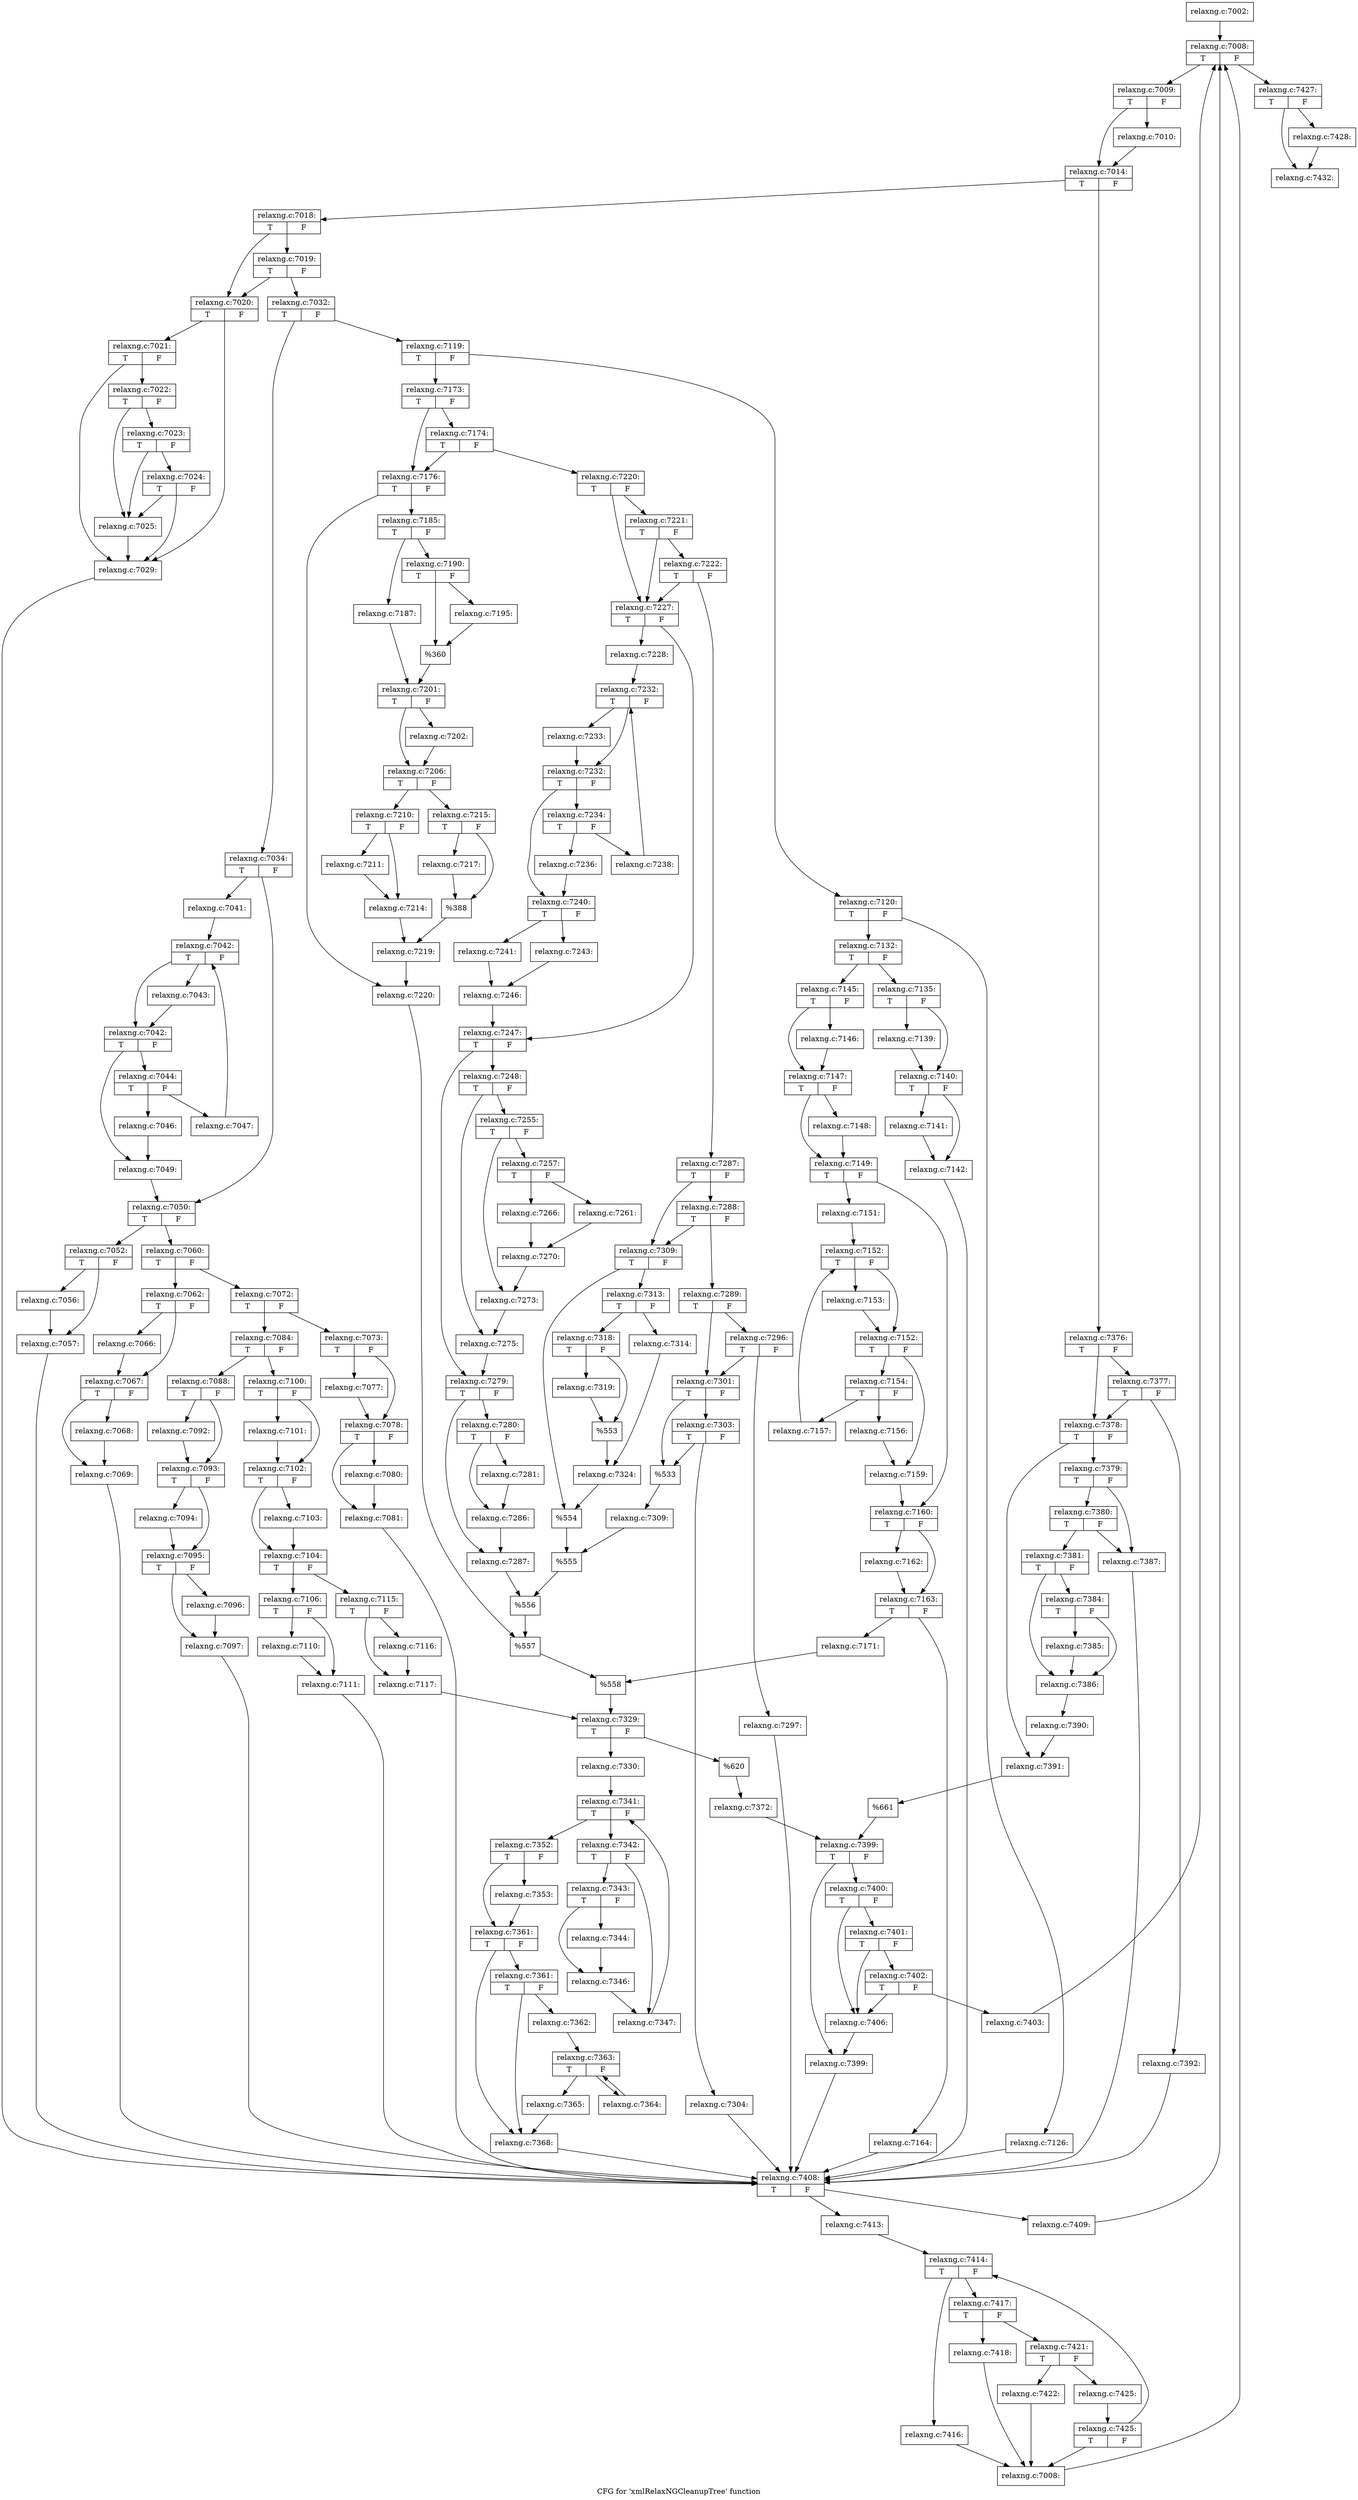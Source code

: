 digraph "CFG for 'xmlRelaxNGCleanupTree' function" {
	label="CFG for 'xmlRelaxNGCleanupTree' function";

	Node0x3b730b0 [shape=record,label="{relaxng.c:7002:}"];
	Node0x3b730b0 -> Node0x3b73f90;
	Node0x3b73f90 [shape=record,label="{relaxng.c:7008:|{<s0>T|<s1>F}}"];
	Node0x3b73f90 -> Node0x3b74380;
	Node0x3b73f90 -> Node0x3b741b0;
	Node0x3b74380 [shape=record,label="{relaxng.c:7009:|{<s0>T|<s1>F}}"];
	Node0x3b74380 -> Node0x3b74540;
	Node0x3b74380 -> Node0x3b74590;
	Node0x3b74540 [shape=record,label="{relaxng.c:7010:}"];
	Node0x3b74540 -> Node0x3b74590;
	Node0x3b74590 [shape=record,label="{relaxng.c:7014:|{<s0>T|<s1>F}}"];
	Node0x3b74590 -> Node0x3b74fe0;
	Node0x3b74590 -> Node0x3b75610;
	Node0x3b74fe0 [shape=record,label="{relaxng.c:7018:|{<s0>T|<s1>F}}"];
	Node0x3b74fe0 -> Node0x3b75930;
	Node0x3b74fe0 -> Node0x3b75a20;
	Node0x3b75a20 [shape=record,label="{relaxng.c:7019:|{<s0>T|<s1>F}}"];
	Node0x3b75a20 -> Node0x3b759d0;
	Node0x3b75a20 -> Node0x3b75930;
	Node0x3b75930 [shape=record,label="{relaxng.c:7020:|{<s0>T|<s1>F}}"];
	Node0x3b75930 -> Node0x3b76420;
	Node0x3b75930 -> Node0x3b76350;
	Node0x3b76420 [shape=record,label="{relaxng.c:7021:|{<s0>T|<s1>F}}"];
	Node0x3b76420 -> Node0x3b763a0;
	Node0x3b76420 -> Node0x3b76350;
	Node0x3b763a0 [shape=record,label="{relaxng.c:7022:|{<s0>T|<s1>F}}"];
	Node0x3b763a0 -> Node0x3b76300;
	Node0x3b763a0 -> Node0x3b76d10;
	Node0x3b76d10 [shape=record,label="{relaxng.c:7023:|{<s0>T|<s1>F}}"];
	Node0x3b76d10 -> Node0x3b76300;
	Node0x3b76d10 -> Node0x3b76c90;
	Node0x3b76c90 [shape=record,label="{relaxng.c:7024:|{<s0>T|<s1>F}}"];
	Node0x3b76c90 -> Node0x3b76300;
	Node0x3b76c90 -> Node0x3b76350;
	Node0x3b76300 [shape=record,label="{relaxng.c:7025:}"];
	Node0x3b76300 -> Node0x3b76350;
	Node0x3b76350 [shape=record,label="{relaxng.c:7029:}"];
	Node0x3b76350 -> Node0x3b74b80;
	Node0x3b759d0 [shape=record,label="{relaxng.c:7032:|{<s0>T|<s1>F}}"];
	Node0x3b759d0 -> Node0x3b798c0;
	Node0x3b759d0 -> Node0x3b79c90;
	Node0x3b798c0 [shape=record,label="{relaxng.c:7034:|{<s0>T|<s1>F}}"];
	Node0x3b798c0 -> Node0x3b7d570;
	Node0x3b798c0 -> Node0x3b7da10;
	Node0x3b7d570 [shape=record,label="{relaxng.c:7041:}"];
	Node0x3b7d570 -> Node0x3b7ddb0;
	Node0x3b7ddb0 [shape=record,label="{relaxng.c:7042:|{<s0>T|<s1>F}}"];
	Node0x3b7ddb0 -> Node0x3b7e000;
	Node0x3b7ddb0 -> Node0x3b7dfb0;
	Node0x3b7e000 [shape=record,label="{relaxng.c:7043:}"];
	Node0x3b7e000 -> Node0x3b7dfb0;
	Node0x3b7dfb0 [shape=record,label="{relaxng.c:7042:|{<s0>T|<s1>F}}"];
	Node0x3b7dfb0 -> Node0x3b7e500;
	Node0x3b7dfb0 -> Node0x3b7df60;
	Node0x3b7e500 [shape=record,label="{relaxng.c:7044:|{<s0>T|<s1>F}}"];
	Node0x3b7e500 -> Node0x3b7e8b0;
	Node0x3b7e500 -> Node0x3b7e900;
	Node0x3b7e8b0 [shape=record,label="{relaxng.c:7046:}"];
	Node0x3b7e8b0 -> Node0x3b7df60;
	Node0x3b7e900 [shape=record,label="{relaxng.c:7047:}"];
	Node0x3b7e900 -> Node0x3b7ddb0;
	Node0x3b7df60 [shape=record,label="{relaxng.c:7049:}"];
	Node0x3b7df60 -> Node0x3b7da10;
	Node0x3b7da10 [shape=record,label="{relaxng.c:7050:|{<s0>T|<s1>F}}"];
	Node0x3b7da10 -> Node0x38c1980;
	Node0x3b7da10 -> Node0x38c19d0;
	Node0x38c1980 [shape=record,label="{relaxng.c:7052:|{<s0>T|<s1>F}}"];
	Node0x38c1980 -> Node0x3b7fd70;
	Node0x38c1980 -> Node0x3b7fdc0;
	Node0x3b7fd70 [shape=record,label="{relaxng.c:7056:}"];
	Node0x3b7fd70 -> Node0x3b7fdc0;
	Node0x3b7fdc0 [shape=record,label="{relaxng.c:7057:}"];
	Node0x3b7fdc0 -> Node0x3b74b80;
	Node0x38c19d0 [shape=record,label="{relaxng.c:7060:|{<s0>T|<s1>F}}"];
	Node0x38c19d0 -> Node0x3b80df0;
	Node0x38c19d0 -> Node0x3b81180;
	Node0x3b80df0 [shape=record,label="{relaxng.c:7062:|{<s0>T|<s1>F}}"];
	Node0x3b80df0 -> Node0x3b80ae0;
	Node0x3b80df0 -> Node0x3b80b30;
	Node0x3b80ae0 [shape=record,label="{relaxng.c:7066:}"];
	Node0x3b80ae0 -> Node0x3b80b30;
	Node0x3b80b30 [shape=record,label="{relaxng.c:7067:|{<s0>T|<s1>F}}"];
	Node0x3b80b30 -> Node0x3b81af0;
	Node0x3b80b30 -> Node0x3b81b40;
	Node0x3b81af0 [shape=record,label="{relaxng.c:7068:}"];
	Node0x3b81af0 -> Node0x3b81b40;
	Node0x3b81b40 [shape=record,label="{relaxng.c:7069:}"];
	Node0x3b81b40 -> Node0x3b74b80;
	Node0x3b81180 [shape=record,label="{relaxng.c:7072:|{<s0>T|<s1>F}}"];
	Node0x3b81180 -> Node0x3b82300;
	Node0x3b81180 -> Node0x3b82350;
	Node0x3b82300 [shape=record,label="{relaxng.c:7073:|{<s0>T|<s1>F}}"];
	Node0x3b82300 -> Node0x3b82ce0;
	Node0x3b82300 -> Node0x3b82d30;
	Node0x3b82ce0 [shape=record,label="{relaxng.c:7077:}"];
	Node0x3b82ce0 -> Node0x3b82d30;
	Node0x3b82d30 [shape=record,label="{relaxng.c:7078:|{<s0>T|<s1>F}}"];
	Node0x3b82d30 -> Node0x3b83a70;
	Node0x3b82d30 -> Node0x3b83d80;
	Node0x3b83a70 [shape=record,label="{relaxng.c:7080:}"];
	Node0x3b83a70 -> Node0x3b83d80;
	Node0x3b83d80 [shape=record,label="{relaxng.c:7081:}"];
	Node0x3b83d80 -> Node0x3b74b80;
	Node0x3b82350 [shape=record,label="{relaxng.c:7084:|{<s0>T|<s1>F}}"];
	Node0x3b82350 -> Node0x3b847a0;
	Node0x3b82350 -> Node0x3b85040;
	Node0x3b847a0 [shape=record,label="{relaxng.c:7088:|{<s0>T|<s1>F}}"];
	Node0x3b847a0 -> Node0x3b85570;
	Node0x3b847a0 -> Node0x3b855c0;
	Node0x3b85570 [shape=record,label="{relaxng.c:7092:}"];
	Node0x3b85570 -> Node0x3b855c0;
	Node0x3b855c0 [shape=record,label="{relaxng.c:7093:|{<s0>T|<s1>F}}"];
	Node0x3b855c0 -> Node0x3b85a80;
	Node0x3b855c0 -> Node0x3b85ad0;
	Node0x3b85a80 [shape=record,label="{relaxng.c:7094:}"];
	Node0x3b85a80 -> Node0x3b85ad0;
	Node0x3b85ad0 [shape=record,label="{relaxng.c:7095:|{<s0>T|<s1>F}}"];
	Node0x3b85ad0 -> Node0x3b85fc0;
	Node0x3b85ad0 -> Node0x3b86010;
	Node0x3b85fc0 [shape=record,label="{relaxng.c:7096:}"];
	Node0x3b85fc0 -> Node0x3b86010;
	Node0x3b86010 [shape=record,label="{relaxng.c:7097:}"];
	Node0x3b86010 -> Node0x3b74b80;
	Node0x3b85040 [shape=record,label="{relaxng.c:7100:|{<s0>T|<s1>F}}"];
	Node0x3b85040 -> Node0x3b86790;
	Node0x3b85040 -> Node0x3b867e0;
	Node0x3b86790 [shape=record,label="{relaxng.c:7101:}"];
	Node0x3b86790 -> Node0x3b867e0;
	Node0x3b867e0 [shape=record,label="{relaxng.c:7102:|{<s0>T|<s1>F}}"];
	Node0x3b867e0 -> Node0x3b86cd0;
	Node0x3b867e0 -> Node0x3b86d20;
	Node0x3b86cd0 [shape=record,label="{relaxng.c:7103:}"];
	Node0x3b86cd0 -> Node0x3b86d20;
	Node0x3b86d20 [shape=record,label="{relaxng.c:7104:|{<s0>T|<s1>F}}"];
	Node0x3b86d20 -> Node0x3b87a80;
	Node0x3b86d20 -> Node0x3b87a30;
	Node0x3b87a80 [shape=record,label="{relaxng.c:7106:|{<s0>T|<s1>F}}"];
	Node0x3b87a80 -> Node0x3b88100;
	Node0x3b87a80 -> Node0x3b88150;
	Node0x3b88100 [shape=record,label="{relaxng.c:7110:}"];
	Node0x3b88100 -> Node0x3b88150;
	Node0x3b88150 [shape=record,label="{relaxng.c:7111:}"];
	Node0x3b88150 -> Node0x3b74b80;
	Node0x3b87a30 [shape=record,label="{relaxng.c:7115:|{<s0>T|<s1>F}}"];
	Node0x3b87a30 -> Node0x3b88a50;
	Node0x3b87a30 -> Node0x3b88aa0;
	Node0x3b88a50 [shape=record,label="{relaxng.c:7116:}"];
	Node0x3b88a50 -> Node0x3b88aa0;
	Node0x3b88aa0 [shape=record,label="{relaxng.c:7117:}"];
	Node0x3b88aa0 -> Node0x3b79c40;
	Node0x3b79c90 [shape=record,label="{relaxng.c:7119:|{<s0>T|<s1>F}}"];
	Node0x3b79c90 -> Node0x3b89500;
	Node0x3b79c90 -> Node0x3b895a0;
	Node0x3b89500 [shape=record,label="{relaxng.c:7120:|{<s0>T|<s1>F}}"];
	Node0x3b89500 -> Node0x3b8aea0;
	Node0x3b89500 -> Node0x3b8aef0;
	Node0x3b8aea0 [shape=record,label="{relaxng.c:7126:}"];
	Node0x3b8aea0 -> Node0x3b74b80;
	Node0x3b8aef0 [shape=record,label="{relaxng.c:7132:|{<s0>T|<s1>F}}"];
	Node0x3b8aef0 -> Node0x3b8bf90;
	Node0x3b8aef0 -> Node0x3b8bfe0;
	Node0x3b8bf90 [shape=record,label="{relaxng.c:7135:|{<s0>T|<s1>F}}"];
	Node0x3b8bf90 -> Node0x3b8c730;
	Node0x3b8bf90 -> Node0x3b8c780;
	Node0x3b8c730 [shape=record,label="{relaxng.c:7139:}"];
	Node0x3b8c730 -> Node0x3b8c780;
	Node0x3b8c780 [shape=record,label="{relaxng.c:7140:|{<s0>T|<s1>F}}"];
	Node0x3b8c780 -> Node0x3b07780;
	Node0x3b8c780 -> Node0x3b077d0;
	Node0x3b07780 [shape=record,label="{relaxng.c:7141:}"];
	Node0x3b07780 -> Node0x3b077d0;
	Node0x3b077d0 [shape=record,label="{relaxng.c:7142:}"];
	Node0x3b077d0 -> Node0x3b74b80;
	Node0x3b8bfe0 [shape=record,label="{relaxng.c:7145:|{<s0>T|<s1>F}}"];
	Node0x3b8bfe0 -> Node0x3b8db70;
	Node0x3b8bfe0 -> Node0x3b8dbc0;
	Node0x3b8db70 [shape=record,label="{relaxng.c:7146:}"];
	Node0x3b8db70 -> Node0x3b8dbc0;
	Node0x3b8dbc0 [shape=record,label="{relaxng.c:7147:|{<s0>T|<s1>F}}"];
	Node0x3b8dbc0 -> Node0x3b8e0f0;
	Node0x3b8dbc0 -> Node0x3b8e140;
	Node0x3b8e0f0 [shape=record,label="{relaxng.c:7148:}"];
	Node0x3b8e0f0 -> Node0x3b8e140;
	Node0x3b8e140 [shape=record,label="{relaxng.c:7149:|{<s0>T|<s1>F}}"];
	Node0x3b8e140 -> Node0x3b8e910;
	Node0x3b8e140 -> Node0x3b8e960;
	Node0x3b8e910 [shape=record,label="{relaxng.c:7151:}"];
	Node0x3b8e910 -> Node0x3b8eef0;
	Node0x3b8eef0 [shape=record,label="{relaxng.c:7152:|{<s0>T|<s1>F}}"];
	Node0x3b8eef0 -> Node0x3b8f1e0;
	Node0x3b8eef0 -> Node0x3b8f190;
	Node0x3b8f1e0 [shape=record,label="{relaxng.c:7153:}"];
	Node0x3b8f1e0 -> Node0x3b8f190;
	Node0x3b8f190 [shape=record,label="{relaxng.c:7152:|{<s0>T|<s1>F}}"];
	Node0x3b8f190 -> Node0x3b8f770;
	Node0x3b8f190 -> Node0x3b8f110;
	Node0x3b8f770 [shape=record,label="{relaxng.c:7154:|{<s0>T|<s1>F}}"];
	Node0x3b8f770 -> Node0x3b8fba0;
	Node0x3b8f770 -> Node0x3b8fbf0;
	Node0x3b8fba0 [shape=record,label="{relaxng.c:7156:}"];
	Node0x3b8fba0 -> Node0x3b8f110;
	Node0x3b8fbf0 [shape=record,label="{relaxng.c:7157:}"];
	Node0x3b8fbf0 -> Node0x3b8eef0;
	Node0x3b8f110 [shape=record,label="{relaxng.c:7159:}"];
	Node0x3b8f110 -> Node0x3b8e960;
	Node0x3b8e960 [shape=record,label="{relaxng.c:7160:|{<s0>T|<s1>F}}"];
	Node0x3b8e960 -> Node0x3b87750;
	Node0x3b8e960 -> Node0x3b910a0;
	Node0x3b87750 [shape=record,label="{relaxng.c:7162:}"];
	Node0x3b87750 -> Node0x3b910a0;
	Node0x3b910a0 [shape=record,label="{relaxng.c:7163:|{<s0>T|<s1>F}}"];
	Node0x3b910a0 -> Node0x3a09750;
	Node0x3b910a0 -> Node0x3b913d0;
	Node0x3a09750 [shape=record,label="{relaxng.c:7164:}"];
	Node0x3a09750 -> Node0x3b74b80;
	Node0x3b913d0 [shape=record,label="{relaxng.c:7171:}"];
	Node0x3b913d0 -> Node0x3b89550;
	Node0x3b895a0 [shape=record,label="{relaxng.c:7173:|{<s0>T|<s1>F}}"];
	Node0x3b895a0 -> Node0x3b929a0;
	Node0x3b895a0 -> Node0x3b92a90;
	Node0x3b92a90 [shape=record,label="{relaxng.c:7174:|{<s0>T|<s1>F}}"];
	Node0x3b92a90 -> Node0x3b929a0;
	Node0x3b92a90 -> Node0x3b92a40;
	Node0x3b929a0 [shape=record,label="{relaxng.c:7176:|{<s0>T|<s1>F}}"];
	Node0x3b929a0 -> Node0x3b17640;
	Node0x3b929a0 -> Node0x3b17690;
	Node0x3b17640 [shape=record,label="{relaxng.c:7185:|{<s0>T|<s1>F}}"];
	Node0x3b17640 -> Node0x3b179d0;
	Node0x3b17640 -> Node0x3b17a70;
	Node0x3b179d0 [shape=record,label="{relaxng.c:7187:}"];
	Node0x3b179d0 -> Node0x3b17a20;
	Node0x3b17a70 [shape=record,label="{relaxng.c:7190:|{<s0>T|<s1>F}}"];
	Node0x3b17a70 -> Node0x3976520;
	Node0x3b17a70 -> Node0x3b18330;
	Node0x3976520 [shape=record,label="{relaxng.c:7195:}"];
	Node0x3976520 -> Node0x3b18330;
	Node0x3b18330 [shape=record,label="{%360}"];
	Node0x3b18330 -> Node0x3b17a20;
	Node0x3b17a20 [shape=record,label="{relaxng.c:7201:|{<s0>T|<s1>F}}"];
	Node0x3b17a20 -> Node0x3b1aa70;
	Node0x3b17a20 -> Node0x3b18ac0;
	Node0x3b1aa70 [shape=record,label="{relaxng.c:7202:}"];
	Node0x3b1aa70 -> Node0x3b18ac0;
	Node0x3b18ac0 [shape=record,label="{relaxng.c:7206:|{<s0>T|<s1>F}}"];
	Node0x3b18ac0 -> Node0x39770c0;
	Node0x3b18ac0 -> Node0x3b9d830;
	Node0x39770c0 [shape=record,label="{relaxng.c:7210:|{<s0>T|<s1>F}}"];
	Node0x39770c0 -> Node0x3b9da50;
	Node0x39770c0 -> Node0x3b9daa0;
	Node0x3b9da50 [shape=record,label="{relaxng.c:7211:}"];
	Node0x3b9da50 -> Node0x3b9daa0;
	Node0x3b9daa0 [shape=record,label="{relaxng.c:7214:}"];
	Node0x3b9daa0 -> Node0x3b9d7e0;
	Node0x3b9d830 [shape=record,label="{relaxng.c:7215:|{<s0>T|<s1>F}}"];
	Node0x3b9d830 -> Node0x3b9f1c0;
	Node0x3b9d830 -> Node0x3b9f7f0;
	Node0x3b9f1c0 [shape=record,label="{relaxng.c:7217:}"];
	Node0x3b9f1c0 -> Node0x3b9f7f0;
	Node0x3b9f7f0 [shape=record,label="{%388}"];
	Node0x3b9f7f0 -> Node0x3b9d7e0;
	Node0x3b9d7e0 [shape=record,label="{relaxng.c:7219:}"];
	Node0x3b9d7e0 -> Node0x3b17690;
	Node0x3b17690 [shape=record,label="{relaxng.c:7220:}"];
	Node0x3b17690 -> Node0x3b929f0;
	Node0x3b92a40 [shape=record,label="{relaxng.c:7220:|{<s0>T|<s1>F}}"];
	Node0x3b92a40 -> Node0x3ba0210;
	Node0x3b92a40 -> Node0x3ba0380;
	Node0x3ba0380 [shape=record,label="{relaxng.c:7221:|{<s0>T|<s1>F}}"];
	Node0x3ba0380 -> Node0x3ba0210;
	Node0x3ba0380 -> Node0x3ba0300;
	Node0x3ba0300 [shape=record,label="{relaxng.c:7222:|{<s0>T|<s1>F}}"];
	Node0x3ba0300 -> Node0x3ba0210;
	Node0x3ba0300 -> Node0x3ba02b0;
	Node0x3ba0210 [shape=record,label="{relaxng.c:7227:|{<s0>T|<s1>F}}"];
	Node0x3ba0210 -> Node0x3ba1110;
	Node0x3ba0210 -> Node0x3ba1160;
	Node0x3ba1110 [shape=record,label="{relaxng.c:7228:}"];
	Node0x3ba1110 -> Node0x3ba2040;
	Node0x3ba2040 [shape=record,label="{relaxng.c:7232:|{<s0>T|<s1>F}}"];
	Node0x3ba2040 -> Node0x3ba22f0;
	Node0x3ba2040 -> Node0x3ba22a0;
	Node0x3ba22f0 [shape=record,label="{relaxng.c:7233:}"];
	Node0x3ba22f0 -> Node0x3ba22a0;
	Node0x3ba22a0 [shape=record,label="{relaxng.c:7232:|{<s0>T|<s1>F}}"];
	Node0x3ba22a0 -> Node0x3ba2880;
	Node0x3ba22a0 -> Node0x3ba2220;
	Node0x3ba2880 [shape=record,label="{relaxng.c:7234:|{<s0>T|<s1>F}}"];
	Node0x3ba2880 -> Node0x3ba2c30;
	Node0x3ba2880 -> Node0x3ba2c80;
	Node0x3ba2c30 [shape=record,label="{relaxng.c:7236:}"];
	Node0x3ba2c30 -> Node0x3ba2220;
	Node0x3ba2c80 [shape=record,label="{relaxng.c:7238:}"];
	Node0x3ba2c80 -> Node0x3ba2040;
	Node0x3ba2220 [shape=record,label="{relaxng.c:7240:|{<s0>T|<s1>F}}"];
	Node0x3ba2220 -> Node0x3ba33b0;
	Node0x3ba2220 -> Node0x3ba3450;
	Node0x3ba33b0 [shape=record,label="{relaxng.c:7241:}"];
	Node0x3ba33b0 -> Node0x3ba3400;
	Node0x3ba3450 [shape=record,label="{relaxng.c:7243:}"];
	Node0x3ba3450 -> Node0x3ba3400;
	Node0x3ba3400 [shape=record,label="{relaxng.c:7246:}"];
	Node0x3ba3400 -> Node0x3ba1160;
	Node0x3ba1160 [shape=record,label="{relaxng.c:7247:|{<s0>T|<s1>F}}"];
	Node0x3ba1160 -> Node0x3ba40e0;
	Node0x3ba1160 -> Node0x3ba4130;
	Node0x3ba40e0 [shape=record,label="{relaxng.c:7248:|{<s0>T|<s1>F}}"];
	Node0x3ba40e0 -> Node0x3ba5350;
	Node0x3ba40e0 -> Node0x3ba56e0;
	Node0x3ba5350 [shape=record,label="{relaxng.c:7255:|{<s0>T|<s1>F}}"];
	Node0x3ba5350 -> Node0x3ba5b70;
	Node0x3ba5350 -> Node0x3ba5e30;
	Node0x3ba5b70 [shape=record,label="{relaxng.c:7257:|{<s0>T|<s1>F}}"];
	Node0x3ba5b70 -> Node0x3ba6750;
	Node0x3ba5b70 -> Node0x3ba6c00;
	Node0x3ba6750 [shape=record,label="{relaxng.c:7261:}"];
	Node0x3ba6750 -> Node0x3ba6bb0;
	Node0x3ba6c00 [shape=record,label="{relaxng.c:7266:}"];
	Node0x3ba6c00 -> Node0x3ba6bb0;
	Node0x3ba6bb0 [shape=record,label="{relaxng.c:7270:}"];
	Node0x3ba6bb0 -> Node0x3ba5e30;
	Node0x3ba5e30 [shape=record,label="{relaxng.c:7273:}"];
	Node0x3ba5e30 -> Node0x3ba56e0;
	Node0x3ba56e0 [shape=record,label="{relaxng.c:7275:}"];
	Node0x3ba56e0 -> Node0x3ba4130;
	Node0x3ba4130 [shape=record,label="{relaxng.c:7279:|{<s0>T|<s1>F}}"];
	Node0x3ba4130 -> Node0x3ba7a60;
	Node0x3ba4130 -> Node0x3ba7d90;
	Node0x3ba7a60 [shape=record,label="{relaxng.c:7280:|{<s0>T|<s1>F}}"];
	Node0x3ba7a60 -> Node0x3ba88c0;
	Node0x3ba7a60 -> Node0x3ba8910;
	Node0x3ba88c0 [shape=record,label="{relaxng.c:7281:}"];
	Node0x3ba88c0 -> Node0x3ba8910;
	Node0x3ba8910 [shape=record,label="{relaxng.c:7286:}"];
	Node0x3ba8910 -> Node0x3ba7d90;
	Node0x3ba7d90 [shape=record,label="{relaxng.c:7287:}"];
	Node0x3ba7d90 -> Node0x3ba0260;
	Node0x3ba02b0 [shape=record,label="{relaxng.c:7287:|{<s0>T|<s1>F}}"];
	Node0x3ba02b0 -> Node0x3ba95c0;
	Node0x3ba02b0 -> Node0x3ba9570;
	Node0x3ba95c0 [shape=record,label="{relaxng.c:7288:|{<s0>T|<s1>F}}"];
	Node0x3ba95c0 -> Node0x3ba94d0;
	Node0x3ba95c0 -> Node0x3ba9570;
	Node0x3ba94d0 [shape=record,label="{relaxng.c:7289:|{<s0>T|<s1>F}}"];
	Node0x3ba94d0 -> Node0x3baa430;
	Node0x3ba94d0 -> Node0x3baa3e0;
	Node0x3baa430 [shape=record,label="{relaxng.c:7296:|{<s0>T|<s1>F}}"];
	Node0x3baa430 -> Node0x3baa340;
	Node0x3baa430 -> Node0x3baa3e0;
	Node0x3baa340 [shape=record,label="{relaxng.c:7297:}"];
	Node0x3baa340 -> Node0x3b74b80;
	Node0x3baa3e0 [shape=record,label="{relaxng.c:7301:|{<s0>T|<s1>F}}"];
	Node0x3baa3e0 -> Node0x3bab810;
	Node0x3baa3e0 -> Node0x3bab7c0;
	Node0x3bab810 [shape=record,label="{relaxng.c:7303:|{<s0>T|<s1>F}}"];
	Node0x3bab810 -> Node0x3bab770;
	Node0x3bab810 -> Node0x3bab7c0;
	Node0x3bab770 [shape=record,label="{relaxng.c:7304:}"];
	Node0x3bab770 -> Node0x3b74b80;
	Node0x3bab7c0 [shape=record,label="{%533}"];
	Node0x3bab7c0 -> Node0x3baa390;
	Node0x3baa390 [shape=record,label="{relaxng.c:7309:}"];
	Node0x3baa390 -> Node0x3ba9520;
	Node0x3ba9570 [shape=record,label="{relaxng.c:7309:|{<s0>T|<s1>F}}"];
	Node0x3ba9570 -> Node0x3bacc00;
	Node0x3ba9570 -> Node0x3bacc50;
	Node0x3bacc00 [shape=record,label="{relaxng.c:7313:|{<s0>T|<s1>F}}"];
	Node0x3bacc00 -> Node0x3bad130;
	Node0x3bacc00 -> Node0x3bad1d0;
	Node0x3bad130 [shape=record,label="{relaxng.c:7314:}"];
	Node0x3bad130 -> Node0x3bad180;
	Node0x3bad1d0 [shape=record,label="{relaxng.c:7318:|{<s0>T|<s1>F}}"];
	Node0x3bad1d0 -> Node0x3badb80;
	Node0x3bad1d0 -> Node0x3badbd0;
	Node0x3badb80 [shape=record,label="{relaxng.c:7319:}"];
	Node0x3badb80 -> Node0x3badbd0;
	Node0x3badbd0 [shape=record,label="{%553}"];
	Node0x3badbd0 -> Node0x3bad180;
	Node0x3bad180 [shape=record,label="{relaxng.c:7324:}"];
	Node0x3bad180 -> Node0x3bacc50;
	Node0x3bacc50 [shape=record,label="{%554}"];
	Node0x3bacc50 -> Node0x3ba9520;
	Node0x3ba9520 [shape=record,label="{%555}"];
	Node0x3ba9520 -> Node0x3ba0260;
	Node0x3ba0260 [shape=record,label="{%556}"];
	Node0x3ba0260 -> Node0x3b929f0;
	Node0x3b929f0 [shape=record,label="{%557}"];
	Node0x3b929f0 -> Node0x3b89550;
	Node0x3b89550 [shape=record,label="{%558}"];
	Node0x3b89550 -> Node0x3b79c40;
	Node0x3b79c40 [shape=record,label="{relaxng.c:7329:|{<s0>T|<s1>F}}"];
	Node0x3b79c40 -> Node0x3baec20;
	Node0x3b79c40 -> Node0x3baec70;
	Node0x3baec20 [shape=record,label="{relaxng.c:7330:}"];
	Node0x3baec20 -> Node0x3bb1430;
	Node0x3bb1430 [shape=record,label="{relaxng.c:7341:|{<s0>T|<s1>F}}"];
	Node0x3bb1430 -> Node0x3bb1820;
	Node0x3bb1430 -> Node0x3bb1650;
	Node0x3bb1820 [shape=record,label="{relaxng.c:7342:|{<s0>T|<s1>F}}"];
	Node0x3bb1820 -> Node0x3bb19e0;
	Node0x3bb1820 -> Node0x3bb1a30;
	Node0x3bb19e0 [shape=record,label="{relaxng.c:7343:|{<s0>T|<s1>F}}"];
	Node0x3bb19e0 -> Node0x3bb1d60;
	Node0x3bb19e0 -> Node0x3bb1d10;
	Node0x3bb1d10 [shape=record,label="{relaxng.c:7344:}"];
	Node0x3bb1d10 -> Node0x3bb1d60;
	Node0x3bb1d60 [shape=record,label="{relaxng.c:7346:}"];
	Node0x3bb1d60 -> Node0x3bb1a30;
	Node0x3bb1a30 [shape=record,label="{relaxng.c:7347:}"];
	Node0x3bb1a30 -> Node0x3bb1430;
	Node0x3bb1650 [shape=record,label="{relaxng.c:7352:|{<s0>T|<s1>F}}"];
	Node0x3bb1650 -> Node0x3aea590;
	Node0x3bb1650 -> Node0x3aea8c0;
	Node0x3aea590 [shape=record,label="{relaxng.c:7353:}"];
	Node0x3aea590 -> Node0x3aea8c0;
	Node0x3aea8c0 [shape=record,label="{relaxng.c:7361:|{<s0>T|<s1>F}}"];
	Node0x3aea8c0 -> Node0x3aea100;
	Node0x3aea8c0 -> Node0x3aea050;
	Node0x3aea100 [shape=record,label="{relaxng.c:7361:|{<s0>T|<s1>F}}"];
	Node0x3aea100 -> Node0x3aea870;
	Node0x3aea100 -> Node0x3aea050;
	Node0x3aea870 [shape=record,label="{relaxng.c:7362:}"];
	Node0x3aea870 -> Node0x3b0f2e0;
	Node0x3b0f2e0 [shape=record,label="{relaxng.c:7363:|{<s0>T|<s1>F}}"];
	Node0x3b0f2e0 -> Node0x3b0f800;
	Node0x3b0f2e0 -> Node0x3b0f500;
	Node0x3b0f800 [shape=record,label="{relaxng.c:7364:}"];
	Node0x3b0f800 -> Node0x3b0f2e0;
	Node0x3b0f500 [shape=record,label="{relaxng.c:7365:}"];
	Node0x3b0f500 -> Node0x3aea050;
	Node0x3aea050 [shape=record,label="{relaxng.c:7368:}"];
	Node0x3aea050 -> Node0x3b74b80;
	Node0x3baec70 [shape=record,label="{%620}"];
	Node0x3baec70 -> Node0x3b75980;
	Node0x3b75980 [shape=record,label="{relaxng.c:7372:}"];
	Node0x3b75980 -> Node0x3b755c0;
	Node0x3b75610 [shape=record,label="{relaxng.c:7376:|{<s0>T|<s1>F}}"];
	Node0x3b75610 -> Node0x3bb7410;
	Node0x3b75610 -> Node0x3bb7500;
	Node0x3bb7500 [shape=record,label="{relaxng.c:7377:|{<s0>T|<s1>F}}"];
	Node0x3bb7500 -> Node0x3bb7410;
	Node0x3bb7500 -> Node0x3bb74b0;
	Node0x3bb7410 [shape=record,label="{relaxng.c:7378:|{<s0>T|<s1>F}}"];
	Node0x3bb7410 -> Node0x3bb7d50;
	Node0x3bb7410 -> Node0x3bb7da0;
	Node0x3bb7d50 [shape=record,label="{relaxng.c:7379:|{<s0>T|<s1>F}}"];
	Node0x3bb7d50 -> Node0x3bb8c00;
	Node0x3bb7d50 -> Node0x3bb8bb0;
	Node0x3bb8c00 [shape=record,label="{relaxng.c:7380:|{<s0>T|<s1>F}}"];
	Node0x3bb8c00 -> Node0x3bb86a0;
	Node0x3bb8c00 -> Node0x3bb8bb0;
	Node0x3bb86a0 [shape=record,label="{relaxng.c:7381:|{<s0>T|<s1>F}}"];
	Node0x3bb86a0 -> Node0x3bb92e0;
	Node0x3bb86a0 -> Node0x3bb9330;
	Node0x3bb9330 [shape=record,label="{relaxng.c:7384:|{<s0>T|<s1>F}}"];
	Node0x3bb9330 -> Node0x3bb92e0;
	Node0x3bb9330 -> Node0x3bb9290;
	Node0x3bb9290 [shape=record,label="{relaxng.c:7385:}"];
	Node0x3bb9290 -> Node0x3bb92e0;
	Node0x3bb92e0 [shape=record,label="{relaxng.c:7386:}"];
	Node0x3bb92e0 -> Node0x3bb8b60;
	Node0x3bb8bb0 [shape=record,label="{relaxng.c:7387:}"];
	Node0x3bb8bb0 -> Node0x3b74b80;
	Node0x3bb8b60 [shape=record,label="{relaxng.c:7390:}"];
	Node0x3bb8b60 -> Node0x3bb7da0;
	Node0x3bb7da0 [shape=record,label="{relaxng.c:7391:}"];
	Node0x3bb7da0 -> Node0x3bb7460;
	Node0x3bb74b0 [shape=record,label="{relaxng.c:7392:}"];
	Node0x3bb74b0 -> Node0x3b74b80;
	Node0x3bb7460 [shape=record,label="{%661}"];
	Node0x3bb7460 -> Node0x3b755c0;
	Node0x3b755c0 [shape=record,label="{relaxng.c:7399:|{<s0>T|<s1>F}}"];
	Node0x3b755c0 -> Node0x3bba860;
	Node0x3b755c0 -> Node0x3bba8b0;
	Node0x3bba860 [shape=record,label="{relaxng.c:7400:|{<s0>T|<s1>F}}"];
	Node0x3bba860 -> Node0x3bbae40;
	Node0x3bba860 -> Node0x3bbad70;
	Node0x3bbae40 [shape=record,label="{relaxng.c:7401:|{<s0>T|<s1>F}}"];
	Node0x3bbae40 -> Node0x3bbadc0;
	Node0x3bbae40 -> Node0x3bbad70;
	Node0x3bbadc0 [shape=record,label="{relaxng.c:7402:|{<s0>T|<s1>F}}"];
	Node0x3bbadc0 -> Node0x3bbad20;
	Node0x3bbadc0 -> Node0x3bbad70;
	Node0x3bbad20 [shape=record,label="{relaxng.c:7403:}"];
	Node0x3bbad20 -> Node0x3b73f90;
	Node0x3bbad70 [shape=record,label="{relaxng.c:7406:}"];
	Node0x3bbad70 -> Node0x3bba8b0;
	Node0x3bba8b0 [shape=record,label="{relaxng.c:7399:}"];
	Node0x3bba8b0 -> Node0x3b74b80;
	Node0x3b74b80 [shape=record,label="{relaxng.c:7408:|{<s0>T|<s1>F}}"];
	Node0x3b74b80 -> Node0x3bbc150;
	Node0x3b74b80 -> Node0x3bbc1a0;
	Node0x3bbc150 [shape=record,label="{relaxng.c:7409:}"];
	Node0x3bbc150 -> Node0x3b73f90;
	Node0x3bbc1a0 [shape=record,label="{relaxng.c:7413:}"];
	Node0x3bbc1a0 -> Node0x3bbc9e0;
	Node0x3bbc9e0 [shape=record,label="{relaxng.c:7414:|{<s0>T|<s1>F}}"];
	Node0x3bbc9e0 -> Node0x3bbce70;
	Node0x3bbc9e0 -> Node0x3bbcec0;
	Node0x3bbce70 [shape=record,label="{relaxng.c:7416:}"];
	Node0x3bbce70 -> Node0x3bbc940;
	Node0x3bbcec0 [shape=record,label="{relaxng.c:7417:|{<s0>T|<s1>F}}"];
	Node0x3bbcec0 -> Node0x3bbd1b0;
	Node0x3bbcec0 -> Node0x3bbd200;
	Node0x3bbd1b0 [shape=record,label="{relaxng.c:7418:}"];
	Node0x3bbd1b0 -> Node0x3bbc940;
	Node0x3bbd200 [shape=record,label="{relaxng.c:7421:|{<s0>T|<s1>F}}"];
	Node0x3bbd200 -> Node0x3bbd770;
	Node0x3bbd200 -> Node0x3bbd7c0;
	Node0x3bbd770 [shape=record,label="{relaxng.c:7422:}"];
	Node0x3bbd770 -> Node0x3bbc940;
	Node0x3bbd7c0 [shape=record,label="{relaxng.c:7425:}"];
	Node0x3bbd7c0 -> Node0x3bbc990;
	Node0x3bbc990 [shape=record,label="{relaxng.c:7425:|{<s0>T|<s1>F}}"];
	Node0x3bbc990 -> Node0x3bbc9e0;
	Node0x3bbc990 -> Node0x3bbc940;
	Node0x3bbc940 [shape=record,label="{relaxng.c:7008:}"];
	Node0x3bbc940 -> Node0x3b73f90;
	Node0x3b741b0 [shape=record,label="{relaxng.c:7427:|{<s0>T|<s1>F}}"];
	Node0x3b741b0 -> Node0x3bbe2e0;
	Node0x3b741b0 -> Node0x3bbe330;
	Node0x3bbe2e0 [shape=record,label="{relaxng.c:7428:}"];
	Node0x3bbe2e0 -> Node0x3bbe330;
	Node0x3bbe330 [shape=record,label="{relaxng.c:7432:}"];
}
